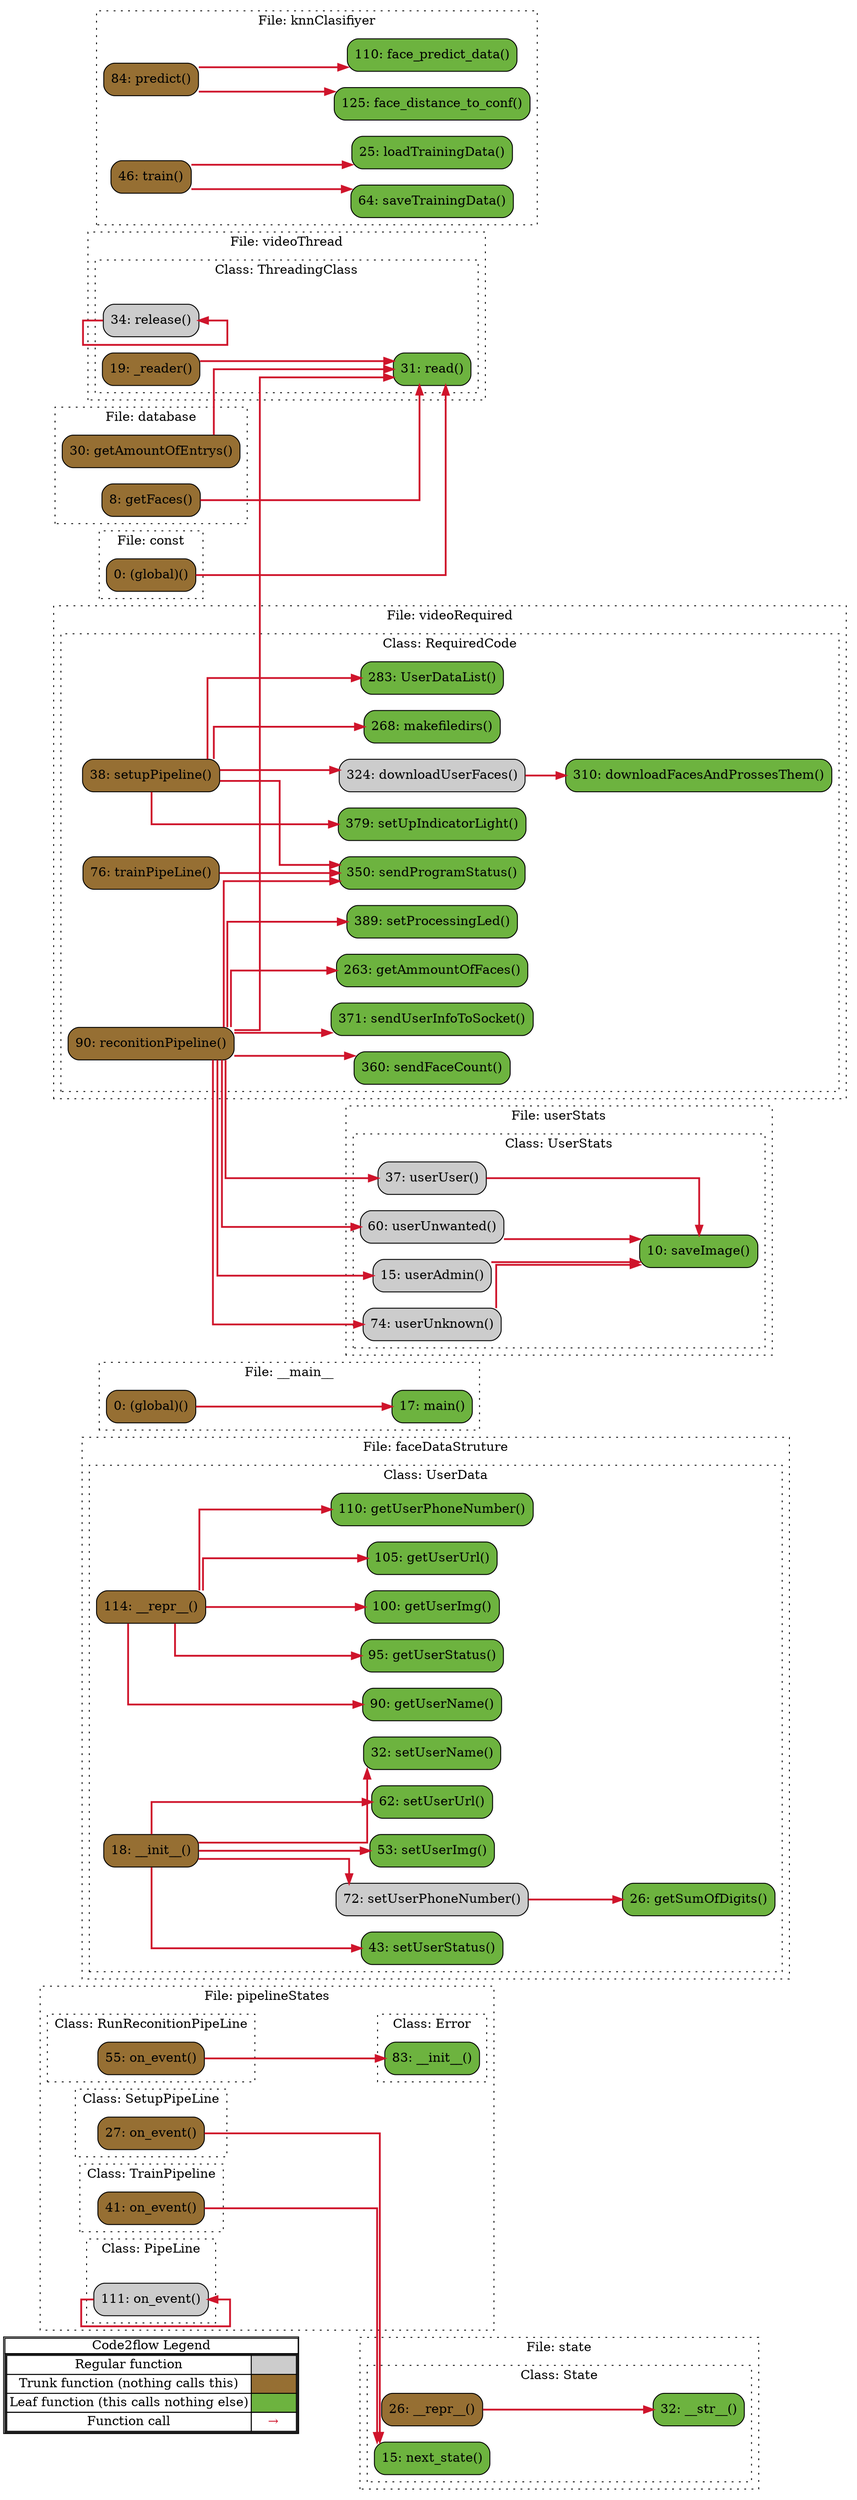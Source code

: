 digraph G {
concentrate=true;
splines="ortho";
rankdir="LR";
subgraph legend{
    rank = min;
    label = "legend";
    Legend [shape=none, margin=0, label = <
        <table cellspacing="0" cellpadding="0" border="1"><tr><td>Code2flow Legend</td></tr><tr><td>
        <table cellspacing="0">
        <tr><td>Regular function</td><td width="50px" bgcolor='#cccccc'></td></tr>
        <tr><td>Trunk function (nothing calls this)</td><td bgcolor='#966F33'></td></tr>
        <tr><td>Leaf function (this calls nothing else)</td><td bgcolor='#6db33f'></td></tr>
        <tr><td>Function call</td><td><font color='#cf142b'>&#8594;</font></td></tr>
        </table></td></tr></table>
        >];
}node_c1cd0ec3 [label="26: __repr__()" name="state::State.__repr__" shape="rect" style="rounded,filled" fillcolor="#966F33" ];
node_d749d3ab [label="114: __repr__()" name="faceDataStruture::UserData.__repr__" shape="rect" style="rounded,filled" fillcolor="#966F33" ];
node_79807bb1 [label="0: (global)()" name="__main__::(global)" shape="rect" style="rounded,filled" fillcolor="#966F33" ];
node_820b1c19 [label="31: read()" name="videoThread::ThreadingClass.read" shape="rect" style="rounded,filled" fillcolor="#6db33f" ];
node_8dbe98af [label="30: getAmountOfEntrys()" name="database::getAmountOfEntrys" shape="rect" style="rounded,filled" fillcolor="#966F33" ];
node_e3541cdf [label="324: downloadUserFaces()" name="videoRequired::RequiredCode.downloadUserFaces" shape="rect" style="rounded,filled" fillcolor="#cccccc" ];
node_ab6fd50a [label="83: __init__()" name="pipelineStates::Error.__init__" shape="rect" style="rounded,filled" fillcolor="#6db33f" ];
node_e341d9d6 [label="32: __str__()" name="state::State.__str__" shape="rect" style="rounded,filled" fillcolor="#6db33f" ];
node_cdd7156b [label="43: setUserStatus()" name="faceDataStruture::UserData.setUserStatus" shape="rect" style="rounded,filled" fillcolor="#6db33f" ];
node_d5f5abda [label="37: userUser()" name="userStats::UserStats.userUser" shape="rect" style="rounded,filled" fillcolor="#cccccc" ];
node_c7ffcca7 [label="38: setupPipeline()" name="videoRequired::RequiredCode.setupPipeline" shape="rect" style="rounded,filled" fillcolor="#966F33" ];
node_20fabb35 [label="310: downloadFacesAndProssesThem()" name="videoRequired::RequiredCode.downloadFacesAndProssesThem" shape="rect" style="rounded,filled" fillcolor="#6db33f" ];
node_ad37dccb [label="27: on_event()" name="pipelineStates::SetupPipeLine.on_event" shape="rect" style="rounded,filled" fillcolor="#966F33" ];
node_9e096986 [label="34: release()" name="videoThread::ThreadingClass.release" shape="rect" style="rounded,filled" fillcolor="#cccccc" ];
node_8dedaf0c [label="389: setProcessingLed()" name="videoRequired::RequiredCode.setProcessingLed" shape="rect" style="rounded,filled" fillcolor="#6db33f" ];
node_48c66c4f [label="360: sendFaceCount()" name="videoRequired::RequiredCode.sendFaceCount" shape="rect" style="rounded,filled" fillcolor="#6db33f" ];
node_8e0a082f [label="10: saveImage()" name="userStats::UserStats.saveImage" shape="rect" style="rounded,filled" fillcolor="#6db33f" ];
node_4ca78a62 [label="72: setUserPhoneNumber()" name="faceDataStruture::UserData.setUserPhoneNumber" shape="rect" style="rounded,filled" fillcolor="#cccccc" ];
node_8e51d536 [label="53: setUserImg()" name="faceDataStruture::UserData.setUserImg" shape="rect" style="rounded,filled" fillcolor="#6db33f" ];
node_2af8bf46 [label="18: __init__()" name="faceDataStruture::UserData.__init__" shape="rect" style="rounded,filled" fillcolor="#966F33" ];
node_a258044f [label="60: userUnwanted()" name="userStats::UserStats.userUnwanted" shape="rect" style="rounded,filled" fillcolor="#cccccc" ];
node_583be892 [label="268: makefiledirs()" name="videoRequired::RequiredCode.makefiledirs" shape="rect" style="rounded,filled" fillcolor="#6db33f" ];
node_7caf6345 [label="41: on_event()" name="pipelineStates::TrainPipeline.on_event" shape="rect" style="rounded,filled" fillcolor="#966F33" ];
node_e01efbaa [label="90: getUserName()" name="faceDataStruture::UserData.getUserName" shape="rect" style="rounded,filled" fillcolor="#6db33f" ];
node_e4a66fab [label="283: UserDataList()" name="videoRequired::RequiredCode.UserDataList" shape="rect" style="rounded,filled" fillcolor="#6db33f" ];
node_99640d0b [label="350: sendProgramStatus()" name="videoRequired::RequiredCode.sendProgramStatus" shape="rect" style="rounded,filled" fillcolor="#6db33f" ];
node_9d641324 [label="95: getUserStatus()" name="faceDataStruture::UserData.getUserStatus" shape="rect" style="rounded,filled" fillcolor="#6db33f" ];
node_d5ffb2f3 [label="17: main()" name="__main__::main" shape="rect" style="rounded,filled" fillcolor="#6db33f" ];
node_f7432b66 [label="0: (global)()" name="const::(global)" shape="rect" style="rounded,filled" fillcolor="#966F33" ];
node_852b9a5d [label="125: face_distance_to_conf()" name="knnClasifiyer::face_distance_to_conf" shape="rect" style="rounded,filled" fillcolor="#6db33f" ];
node_a6f6d079 [label="26: getSumOfDigits()" name="faceDataStruture::UserData.getSumOfDigits" shape="rect" style="rounded,filled" fillcolor="#6db33f" ];
node_afce22e3 [label="371: sendUserInfoToSocket()" name="videoRequired::RequiredCode.sendUserInfoToSocket" shape="rect" style="rounded,filled" fillcolor="#6db33f" ];
node_d7c9bdf6 [label="100: getUserImg()" name="faceDataStruture::UserData.getUserImg" shape="rect" style="rounded,filled" fillcolor="#6db33f" ];
node_0d14ae39 [label="8: getFaces()" name="database::getFaces" shape="rect" style="rounded,filled" fillcolor="#966F33" ];
node_2502774d [label="84: predict()" name="knnClasifiyer::predict" shape="rect" style="rounded,filled" fillcolor="#966F33" ];
node_16b0d9f0 [label="90: reconitionPipeline()" name="videoRequired::RequiredCode.reconitionPipeline" shape="rect" style="rounded,filled" fillcolor="#966F33" ];
node_e79aa105 [label="105: getUserUrl()" name="faceDataStruture::UserData.getUserUrl" shape="rect" style="rounded,filled" fillcolor="#6db33f" ];
node_94b7a319 [label="62: setUserUrl()" name="faceDataStruture::UserData.setUserUrl" shape="rect" style="rounded,filled" fillcolor="#6db33f" ];
node_f14444e8 [label="111: on_event()" name="pipelineStates::PipeLine.on_event" shape="rect" style="rounded,filled" fillcolor="#cccccc" ];
node_5b5bf5f9 [label="64: saveTrainingData()" name="knnClasifiyer::saveTrainingData" shape="rect" style="rounded,filled" fillcolor="#6db33f" ];
node_467eaa3c [label="15: userAdmin()" name="userStats::UserStats.userAdmin" shape="rect" style="rounded,filled" fillcolor="#cccccc" ];
node_d9bb932a [label="110: getUserPhoneNumber()" name="faceDataStruture::UserData.getUserPhoneNumber" shape="rect" style="rounded,filled" fillcolor="#6db33f" ];
node_a7477e5e [label="32: setUserName()" name="faceDataStruture::UserData.setUserName" shape="rect" style="rounded,filled" fillcolor="#6db33f" ];
node_729cbd01 [label="55: on_event()" name="pipelineStates::RunReconitionPipeLine.on_event" shape="rect" style="rounded,filled" fillcolor="#966F33" ];
node_7a06a70e [label="25: loadTrainingData()" name="knnClasifiyer::loadTrainingData" shape="rect" style="rounded,filled" fillcolor="#6db33f" ];
node_d3a83081 [label="110: face_predict_data()" name="knnClasifiyer::face_predict_data" shape="rect" style="rounded,filled" fillcolor="#6db33f" ];
node_ea3e722d [label="263: getAmmountOfFaces()" name="videoRequired::RequiredCode.getAmmountOfFaces" shape="rect" style="rounded,filled" fillcolor="#6db33f" ];
node_0f2039d0 [label="379: setUpIndicatorLight()" name="videoRequired::RequiredCode.setUpIndicatorLight" shape="rect" style="rounded,filled" fillcolor="#6db33f" ];
node_ef9bf382 [label="76: trainPipeLine()" name="videoRequired::RequiredCode.trainPipeLine" shape="rect" style="rounded,filled" fillcolor="#966F33" ];
node_fdda60bc [label="15: next_state()" name="state::State.next_state" shape="rect" style="rounded,filled" fillcolor="#6db33f" ];
node_c2643411 [label="74: userUnknown()" name="userStats::UserStats.userUnknown" shape="rect" style="rounded,filled" fillcolor="#cccccc" ];
node_19be0bcf [label="19: _reader()" name="videoThread::ThreadingClass._reader" shape="rect" style="rounded,filled" fillcolor="#966F33" ];
node_a1b4b6bf [label="46: train()" name="knnClasifiyer::train" shape="rect" style="rounded,filled" fillcolor="#966F33" ];
node_79807bb1 -> node_d5ffb2f3 [color="#cf142b" penwidth="2"];
node_f7432b66 -> node_820b1c19 [color="#cf142b" penwidth="2"];
node_0d14ae39 -> node_820b1c19 [color="#cf142b" penwidth="2"];
node_8dbe98af -> node_820b1c19 [color="#cf142b" penwidth="2"];
node_2af8bf46 -> node_a7477e5e [color="#cf142b" penwidth="2"];
node_2af8bf46 -> node_cdd7156b [color="#cf142b" penwidth="2"];
node_2af8bf46 -> node_8e51d536 [color="#cf142b" penwidth="2"];
node_2af8bf46 -> node_94b7a319 [color="#cf142b" penwidth="2"];
node_2af8bf46 -> node_4ca78a62 [color="#cf142b" penwidth="2"];
node_4ca78a62 -> node_a6f6d079 [color="#cf142b" penwidth="2"];
node_4ca78a62 -> node_a6f6d079 [color="#cf142b" penwidth="2"];
node_d749d3ab -> node_e01efbaa [color="#cf142b" penwidth="2"];
node_d749d3ab -> node_9d641324 [color="#cf142b" penwidth="2"];
node_d749d3ab -> node_d7c9bdf6 [color="#cf142b" penwidth="2"];
node_d749d3ab -> node_e79aa105 [color="#cf142b" penwidth="2"];
node_d749d3ab -> node_d9bb932a [color="#cf142b" penwidth="2"];
node_a1b4b6bf -> node_7a06a70e [color="#cf142b" penwidth="2"];
node_a1b4b6bf -> node_5b5bf5f9 [color="#cf142b" penwidth="2"];
node_2502774d -> node_852b9a5d [color="#cf142b" penwidth="2"];
node_2502774d -> node_d3a83081 [color="#cf142b" penwidth="2"];
node_ad37dccb -> node_fdda60bc [color="#cf142b" penwidth="2"];
node_7caf6345 -> node_fdda60bc [color="#cf142b" penwidth="2"];
node_729cbd01 -> node_ab6fd50a [color="#cf142b" penwidth="2"];
node_f14444e8 -> node_f14444e8 [color="#cf142b" penwidth="2"];
node_c1cd0ec3 -> node_e341d9d6 [color="#cf142b" penwidth="2"];
node_467eaa3c -> node_8e0a082f [color="#cf142b" penwidth="2"];
node_d5f5abda -> node_8e0a082f [color="#cf142b" penwidth="2"];
node_a258044f -> node_8e0a082f [color="#cf142b" penwidth="2"];
node_c2643411 -> node_8e0a082f [color="#cf142b" penwidth="2"];
node_c7ffcca7 -> node_99640d0b [color="#cf142b" penwidth="2"];
node_c7ffcca7 -> node_0f2039d0 [color="#cf142b" penwidth="2"];
node_c7ffcca7 -> node_583be892 [color="#cf142b" penwidth="2"];
node_c7ffcca7 -> node_e4a66fab [color="#cf142b" penwidth="2"];
node_c7ffcca7 -> node_e3541cdf [color="#cf142b" penwidth="2"];
node_c7ffcca7 -> node_99640d0b [color="#cf142b" penwidth="2"];
node_ef9bf382 -> node_99640d0b [color="#cf142b" penwidth="2"];
node_ef9bf382 -> node_99640d0b [color="#cf142b" penwidth="2"];
node_16b0d9f0 -> node_99640d0b [color="#cf142b" penwidth="2"];
node_16b0d9f0 -> node_8dedaf0c [color="#cf142b" penwidth="2"];
node_16b0d9f0 -> node_99640d0b [color="#cf142b" penwidth="2"];
node_16b0d9f0 -> node_820b1c19 [color="#cf142b" penwidth="2"];
node_16b0d9f0 -> node_ea3e722d [color="#cf142b" penwidth="2"];
node_16b0d9f0 -> node_8dedaf0c [color="#cf142b" penwidth="2"];
node_16b0d9f0 -> node_ea3e722d [color="#cf142b" penwidth="2"];
node_16b0d9f0 -> node_ea3e722d [color="#cf142b" penwidth="2"];
node_16b0d9f0 -> node_8dedaf0c [color="#cf142b" penwidth="2"];
node_16b0d9f0 -> node_99640d0b [color="#cf142b" penwidth="2"];
node_16b0d9f0 -> node_48c66c4f [color="#cf142b" penwidth="2"];
node_16b0d9f0 -> node_c2643411 [color="#cf142b" penwidth="2"];
node_16b0d9f0 -> node_afce22e3 [color="#cf142b" penwidth="2"];
node_16b0d9f0 -> node_afce22e3 [color="#cf142b" penwidth="2"];
node_16b0d9f0 -> node_467eaa3c [color="#cf142b" penwidth="2"];
node_16b0d9f0 -> node_afce22e3 [color="#cf142b" penwidth="2"];
node_16b0d9f0 -> node_d5f5abda [color="#cf142b" penwidth="2"];
node_16b0d9f0 -> node_afce22e3 [color="#cf142b" penwidth="2"];
node_16b0d9f0 -> node_a258044f [color="#cf142b" penwidth="2"];
node_16b0d9f0 -> node_ea3e722d [color="#cf142b" penwidth="2"];
node_e3541cdf -> node_20fabb35 [color="#cf142b" penwidth="2"];
node_19be0bcf -> node_820b1c19 [color="#cf142b" penwidth="2"];
node_9e096986 -> node_9e096986 [color="#cf142b" penwidth="2"];
subgraph cluster_3ca36b4e {
    node_d5ffb2f3 node_79807bb1;
    label="File: __main__";
    name="__main__";
    style="filled";
    graph[style=dotted];
};
subgraph cluster_0977e71b {
    node_f7432b66;
    label="File: const";
    name="const";
    style="filled";
    graph[style=dotted];
};
subgraph cluster_4363f376 {
    node_0d14ae39 node_8dbe98af;
    label="File: database";
    name="database";
    style="filled";
    graph[style=dotted];
};
subgraph cluster_fdfb7fe4 {
    label="File: faceDataStruture";
    name="faceDataStruture";
    style="filled";
    graph[style=dotted];
    subgraph cluster_99713934 {
        node_2af8bf46 node_a6f6d079 node_a7477e5e node_cdd7156b node_8e51d536 node_94b7a319 node_4ca78a62 node_e01efbaa node_9d641324 node_d7c9bdf6 node_e79aa105 node_d9bb932a node_d749d3ab;
        label="Class: UserData";
        name="UserData";
        style="filled";
        graph[style=dotted];
    };
};
subgraph cluster_c70d9d75 {
    node_7a06a70e node_a1b4b6bf node_5b5bf5f9 node_2502774d node_d3a83081 node_852b9a5d;
    label="File: knnClasifiyer";
    name="knnClasifiyer";
    style="filled";
    graph[style=dotted];
};
subgraph cluster_170c9bac {
    label="File: pipelineStates";
    name="pipelineStates";
    style="filled";
    graph[style=dotted];
    subgraph cluster_d8851d78 {
        node_ad37dccb;
        label="Class: SetupPipeLine";
        name="SetupPipeLine";
        style="filled";
        graph[style=dotted];
    };
    subgraph cluster_7b961f87 {
        node_7caf6345;
        label="Class: TrainPipeline";
        name="TrainPipeline";
        style="filled";
        graph[style=dotted];
    };
    subgraph cluster_c596998a {
        node_729cbd01;
        label="Class: RunReconitionPipeLine";
        name="RunReconitionPipeLine";
        style="filled";
        graph[style=dotted];
    };
    subgraph cluster_be1a1ef5 {
        node_ab6fd50a;
        label="Class: Error";
        name="Error";
        style="filled";
        graph[style=dotted];
    };
    subgraph cluster_d029caa4 {
        node_f14444e8;
        label="Class: PipeLine";
        name="PipeLine";
        style="filled";
        graph[style=dotted];
    };
};
subgraph cluster_b0db5037 {
    label="File: state";
    name="state";
    style="filled";
    graph[style=dotted];
    subgraph cluster_beb4599f {
        node_fdda60bc node_c1cd0ec3 node_e341d9d6;
        label="Class: State";
        name="State";
        style="filled";
        graph[style=dotted];
    };
};
subgraph cluster_b8fa35ba {
    label="File: userStats";
    name="userStats";
    style="filled";
    graph[style=dotted];
    subgraph cluster_4afaf199 {
        node_8e0a082f node_467eaa3c node_d5f5abda node_a258044f node_c2643411;
        label="Class: UserStats";
        name="UserStats";
        style="filled";
        graph[style=dotted];
    };
};
subgraph cluster_b788aea0 {
    label="File: videoRequired";
    name="videoRequired";
    style="filled";
    graph[style=dotted];
    subgraph cluster_29594ac0 {
        node_c7ffcca7 node_ef9bf382 node_16b0d9f0 node_ea3e722d node_583be892 node_e4a66fab node_20fabb35 node_e3541cdf node_99640d0b node_48c66c4f node_afce22e3 node_0f2039d0 node_8dedaf0c;
        label="Class: RequiredCode";
        name="RequiredCode";
        style="filled";
        graph[style=dotted];
    };
};
subgraph cluster_d8823605 {
    label="File: videoThread";
    name="videoThread";
    style="filled";
    graph[style=dotted];
    subgraph cluster_22c533c2 {
        node_19be0bcf node_820b1c19 node_9e096986;
        label="Class: ThreadingClass";
        name="ThreadingClass";
        style="filled";
        graph[style=dotted];
    };
};
}
